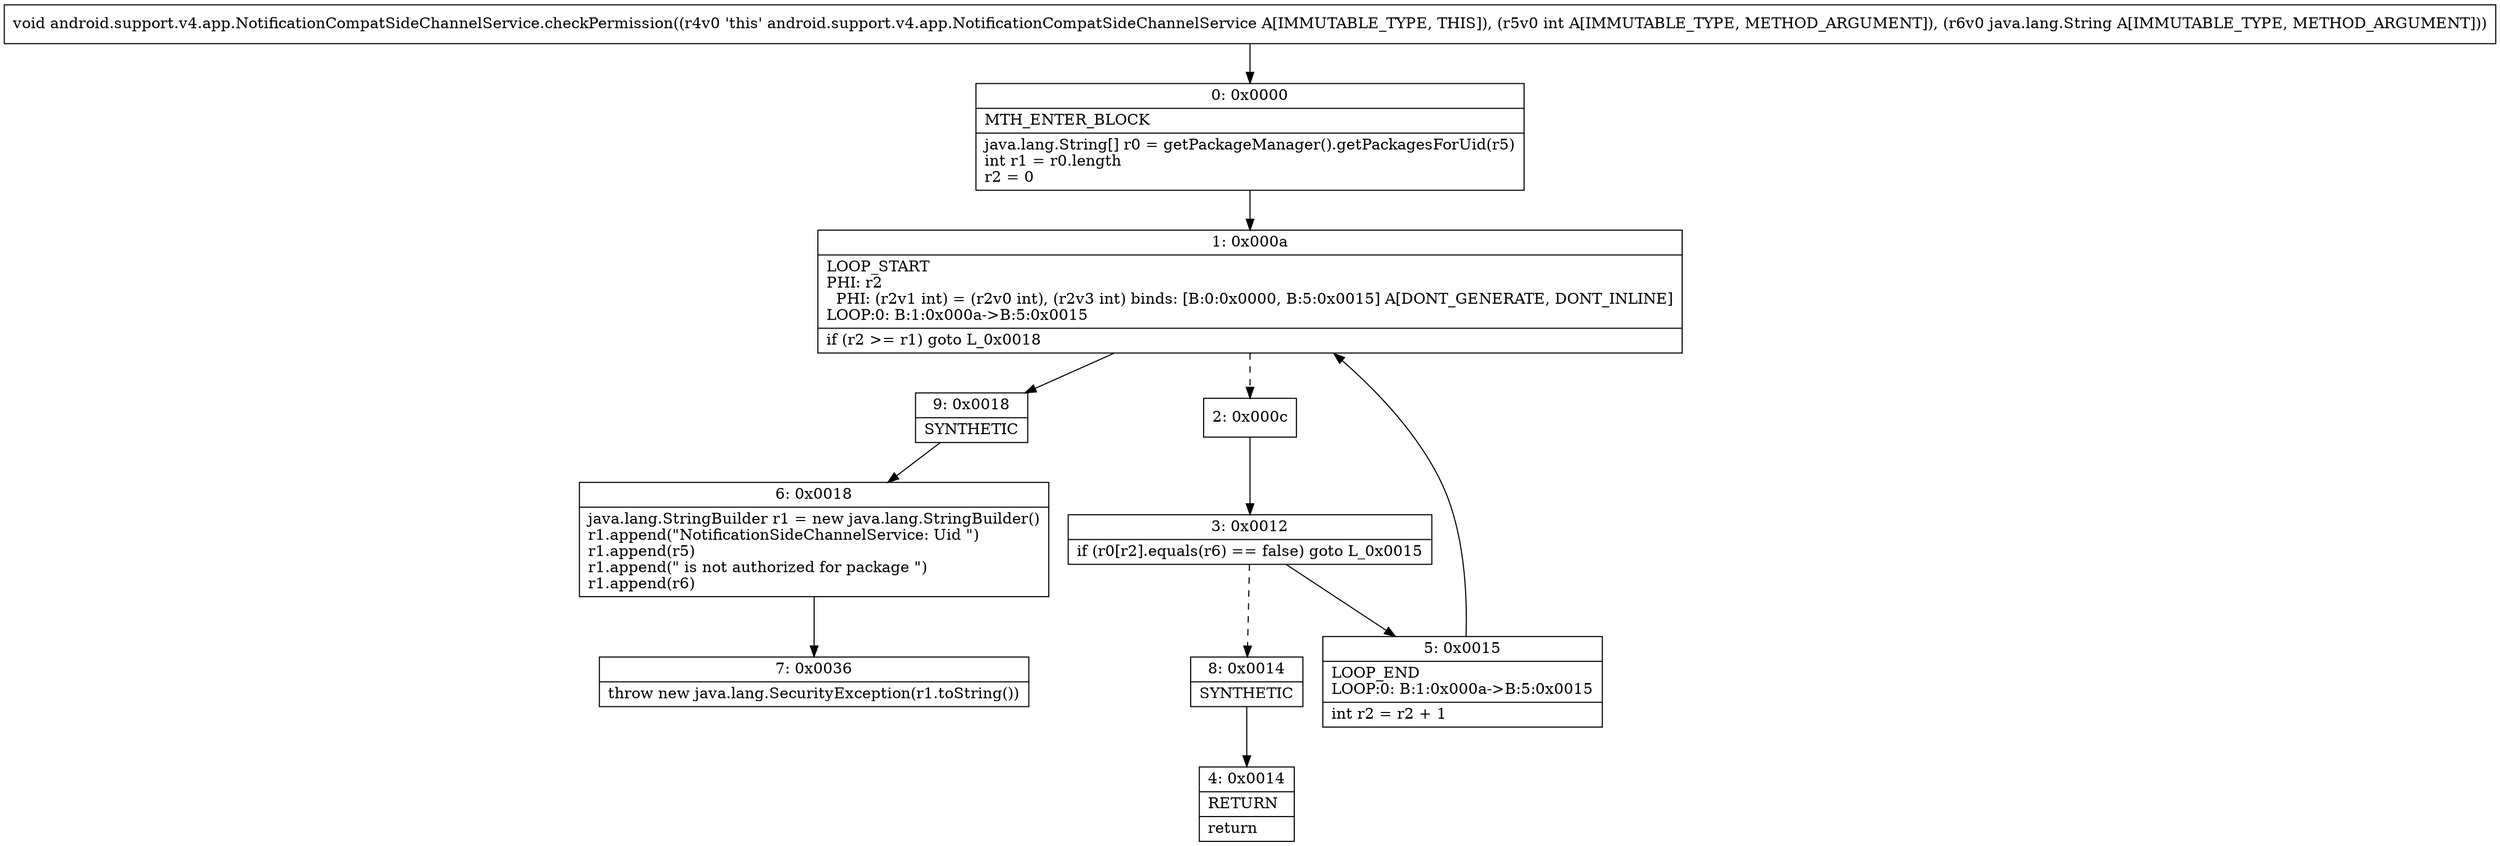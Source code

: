 digraph "CFG forandroid.support.v4.app.NotificationCompatSideChannelService.checkPermission(ILjava\/lang\/String;)V" {
Node_0 [shape=record,label="{0\:\ 0x0000|MTH_ENTER_BLOCK\l|java.lang.String[] r0 = getPackageManager().getPackagesForUid(r5)\lint r1 = r0.length\lr2 = 0\l}"];
Node_1 [shape=record,label="{1\:\ 0x000a|LOOP_START\lPHI: r2 \l  PHI: (r2v1 int) = (r2v0 int), (r2v3 int) binds: [B:0:0x0000, B:5:0x0015] A[DONT_GENERATE, DONT_INLINE]\lLOOP:0: B:1:0x000a\-\>B:5:0x0015\l|if (r2 \>= r1) goto L_0x0018\l}"];
Node_2 [shape=record,label="{2\:\ 0x000c}"];
Node_3 [shape=record,label="{3\:\ 0x0012|if (r0[r2].equals(r6) == false) goto L_0x0015\l}"];
Node_4 [shape=record,label="{4\:\ 0x0014|RETURN\l|return\l}"];
Node_5 [shape=record,label="{5\:\ 0x0015|LOOP_END\lLOOP:0: B:1:0x000a\-\>B:5:0x0015\l|int r2 = r2 + 1\l}"];
Node_6 [shape=record,label="{6\:\ 0x0018|java.lang.StringBuilder r1 = new java.lang.StringBuilder()\lr1.append(\"NotificationSideChannelService: Uid \")\lr1.append(r5)\lr1.append(\" is not authorized for package \")\lr1.append(r6)\l}"];
Node_7 [shape=record,label="{7\:\ 0x0036|throw new java.lang.SecurityException(r1.toString())\l}"];
Node_8 [shape=record,label="{8\:\ 0x0014|SYNTHETIC\l}"];
Node_9 [shape=record,label="{9\:\ 0x0018|SYNTHETIC\l}"];
MethodNode[shape=record,label="{void android.support.v4.app.NotificationCompatSideChannelService.checkPermission((r4v0 'this' android.support.v4.app.NotificationCompatSideChannelService A[IMMUTABLE_TYPE, THIS]), (r5v0 int A[IMMUTABLE_TYPE, METHOD_ARGUMENT]), (r6v0 java.lang.String A[IMMUTABLE_TYPE, METHOD_ARGUMENT])) }"];
MethodNode -> Node_0;
Node_0 -> Node_1;
Node_1 -> Node_2[style=dashed];
Node_1 -> Node_9;
Node_2 -> Node_3;
Node_3 -> Node_5;
Node_3 -> Node_8[style=dashed];
Node_5 -> Node_1;
Node_6 -> Node_7;
Node_8 -> Node_4;
Node_9 -> Node_6;
}

